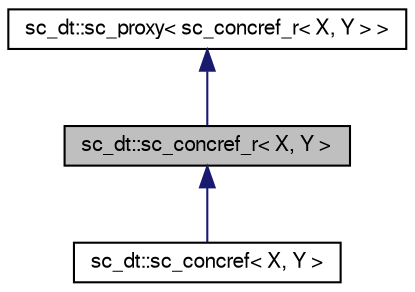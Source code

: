 digraph G
{
  edge [fontname="FreeSans",fontsize="10",labelfontname="FreeSans",labelfontsize="10"];
  node [fontname="FreeSans",fontsize="10",shape=record];
  Node1 [label="sc_dt::sc_concref_r\< X, Y \>",height=0.2,width=0.4,color="black", fillcolor="grey75", style="filled" fontcolor="black"];
  Node2 -> Node1 [dir=back,color="midnightblue",fontsize="10",style="solid",fontname="FreeSans"];
  Node2 [label="sc_dt::sc_proxy\< sc_concref_r\< X, Y \> \>",height=0.2,width=0.4,color="black", fillcolor="white", style="filled",URL="$a00162.html"];
  Node1 -> Node3 [dir=back,color="midnightblue",fontsize="10",style="solid",fontname="FreeSans"];
  Node3 [label="sc_dt::sc_concref\< X, Y \>",height=0.2,width=0.4,color="black", fillcolor="white", style="filled",URL="$a00038.html"];
}
